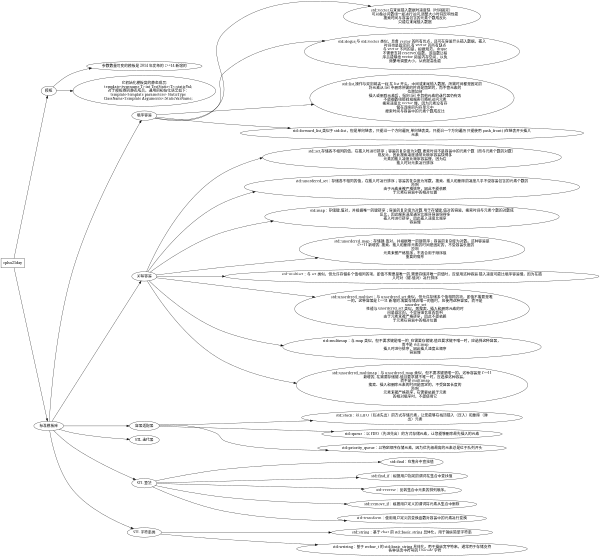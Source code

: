 digraph cplus21day{
        size = "4,4";
        edge [fontname="simsun"];
        node [fontname="simsun"];
        rankdir=LR;
        cplus21day[shape=box];
        cplus21day ->{"模板","标准模板库"};
        "模板"->"参数数量可变的模板是 2014 年发布的 C++14 新增的";
        "模板"->"它初始化模板类的静态成员:
        template<typename T> int TestStatic<T>::staticVal;
        对于模板类的静态成员，通用的初始化语法如下:
        template<template parameters> StaticType
        ClassName<Template Arguments>::StaticVarName;"
        "标准模板库"->{"顺序容器","关联容器","容器适配器","STL 迭代器","STL 算法","STL 字符串类"}; //node2
        "顺序容器"->"std::vector,在末尾插入数据时速度快（时间固定）
        可以像访问数组一样进行访问,调整大小时将影响性能
        搜索时间与容器包含的元素个数成反比
        只能在末尾插入数据";
        "顺序容器"->"std::deque,与 std::vector 类似，具备 vector 的所有优点，还可在容器开头插入数据，插入
        时间也是固定的,有 vector 的所有缺点
        与 vector 不同的是，根据规范，deque
        不需要支持 reserve()函数，该函数让程
        序员能够给 vector 预留内存空间，以免
        频繁地调整大小，从而提高性能";
        "顺序容器"->"std::list,操作与双向链表一样,在 list 开头、中间或末尾插入数据，所需时间都是固定的
        将元素从 list 中删除所需的时间是固定的，而不管元素的
        位置如何
        插入或删除元素后，指向 list 中其他元素的迭代器仍有效
        不能像数组那样根据索引随机访问元素
        搜索速度比 vector 慢，因为元素没有存
        储在连续的内存单元中
        搜索时间与容器中的元素个数成反比";
        "顺序容器"->"std::forward_list,类似于 std::list，但是单向链表，只能沿一个方向遍历,单向链表类，只能沿一个方向遍历 只能使用 push_front( )在链表开头插入
        元素";
        "关联容器"->"std::set,存储各不相同的值，在插入时进行排序；容器的复杂度为对数,搜索时间不是容器中的元素个数（而与元素个数的对数）
        成反比，因此搜索速度通常比顺序容器快得多
        元素的插入速度比顺序容器慢，因为在
        插入时对元素进行排序";
        "关联容器"->"std::unordered_set：存储各不相同的值，在插入时进行排序；容器的复杂度为常数。搜索、插入和删除的速度几乎不受容器包含的元素个数的
        影响
        由于元素未被严格排序，因此不能依赖
        于元素在容器中的相对位置";
        "关联容器"->"std::map：存储键-值对，并根据唯一的键排序；容器的复杂度为对数.用于存储键-值对的容器，搜索时间与元素个数的对数成
        反比，因此搜索速度通常比顺序容器快得多
        插入时进行排序，因此插入速度比顺序
        容器慢";
        "关联容器"->"std::unordered_map：存储键-值对，并根据唯一的键排序；容器的复杂度为对数。这种容器是
        C++11 新增的. 搜索、插入和删除元素的时间是固定的，不受容器长度的
        影响
        元素未被严格排序，不适合用于顺序很
        重要的情形";
        "关联容器"->"std::multiset：与 set 类似，但允许存储多个值相同的项，即值不需要是唯一的,需要存储非唯一的值时，应使用这种容器 插入速度可能比顺序容器慢，因为在插
        入时对（键-值对）进行排序";
        "关联容器"->"std::unordered_multiset：与 unordered_set 类似，但允许存储多个值相同的项，即值不需要是唯
        一的。这种容器是 C++11 新增的.需要存储非唯一的值时，应使用这种容器，而不是
        unorder_set
        性能与 unordered_set 类似，即搜索、插入和删除元素的时
        间是固定的，不受容器长度的影响
        由于元素未被严格排序，因此不能依赖
        于元素在容器中的相对位置";
        "关联容器"->"std::multimap：与 map 类似，但不要求键是唯一的, 在需要存储键-值且要求键不唯一时，应选择这种容器，
        而不是 std::map
        插入时进行排序，因此插入速度比顺序
        容器慢";
        "关联容器"->"std::unordered_multimap：与 unordered_map 类似，但不要求键是唯一的。这种容器是 C++11
        新增的, 在需要存储键-值且要求键不唯一时，应选择这种容器，
        而不是 multimap
        搜索、插入和删除元素的时间是固定的，不受容器长度的
        影响
        元素未被严格排序，在需要依赖于元素
        的相对顺序时，不能使用它";
        "容器适配器"->"std::stack：以 LIFO（后进先出）的方式存储元素，让您能够在栈顶插入（压入）和删除（弹
        出）元素";
        "容器适配器"->"std::queue：以 FIFO（先进先出）的方式存储元素，让您能够删除最先插入的元素";
        "容器适配器"->"std::priority_queue：以特定顺序存储元素，因为优先级最高的元素总是位于队列开头";
        "STL 算法"->"std::find：在集合中查找值";
        "STL 算法"->"std::find_if：根据用户指定的谓词在集合中查找值";
        "STL 算法"->"std::reverse：反转集合中元素的排列顺序。";
        "STL 算法"->"std::remove_if：根据用户定义的谓词将元素从集合中删除";
        "STL 算法"->"std::transform：使用用户定义的变换函数对容器中的元素进行变换";

        "STL 字符串类"->"std::string：基于 char 的 std::basic_string 具体化，用于操纵简单字符串" ;
        "STL 字符串类"->"std::wstring：基于 wchar_t 的 std::basic_string 具体化，用于操纵宽字符串，通常用于存储支持
        各种语言中符号的 Unicode 字符";


}
